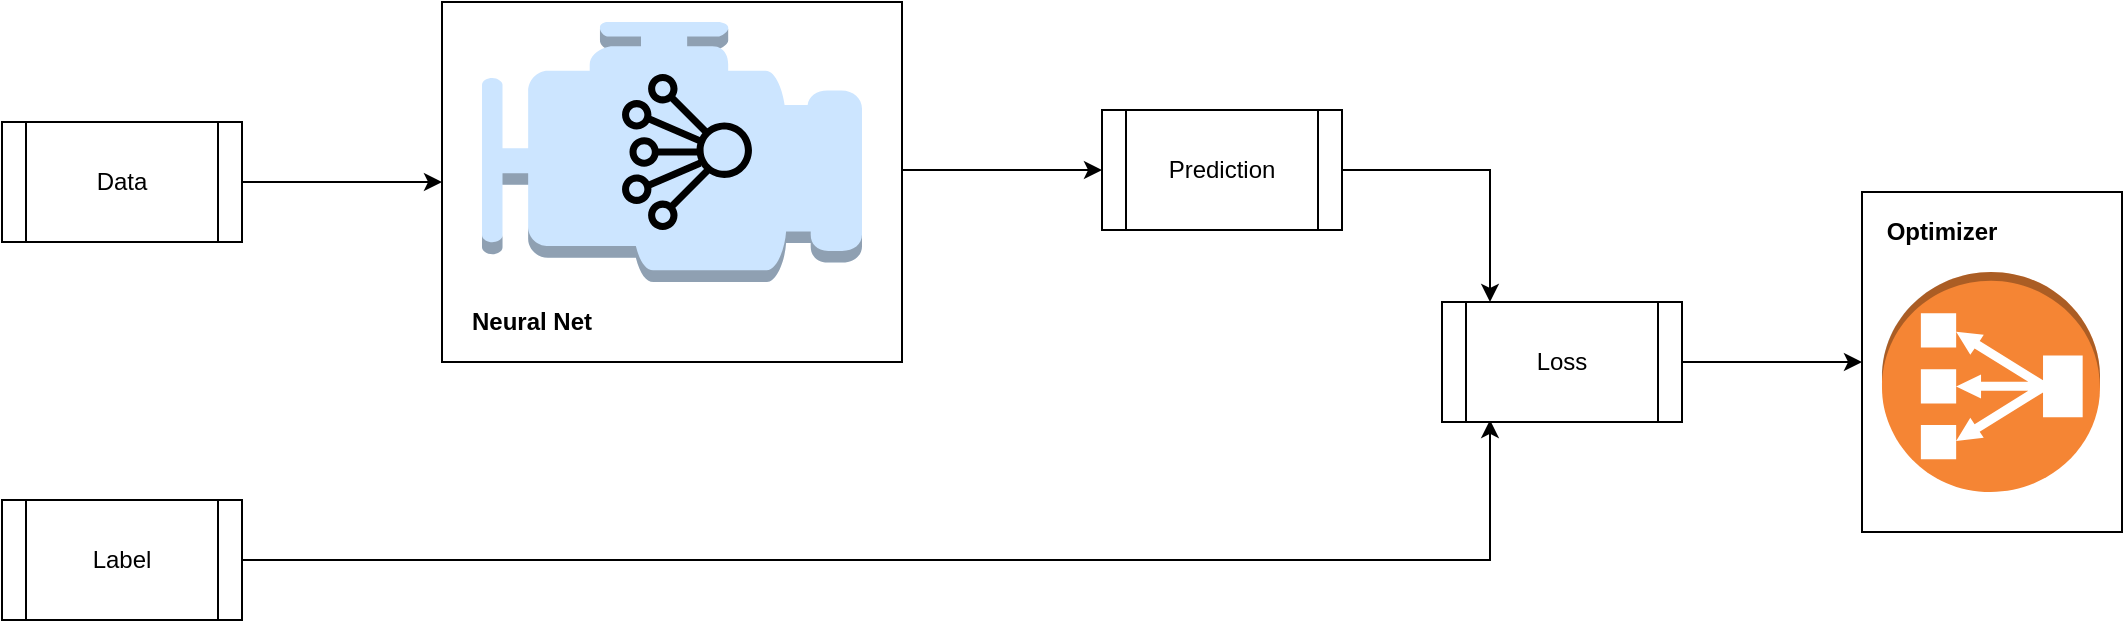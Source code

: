 <mxfile version="12.7.0" type="device"><diagram id="C5RBs43oDa-KdzZeNtuy" name="Page-1"><mxGraphModel dx="2066" dy="1169" grid="1" gridSize="10" guides="1" tooltips="1" connect="1" arrows="1" fold="1" page="1" pageScale="1" pageWidth="1169" pageHeight="827" math="0" shadow="0"><root><mxCell id="WIyWlLk6GJQsqaUBKTNV-0"/><mxCell id="WIyWlLk6GJQsqaUBKTNV-1" parent="WIyWlLk6GJQsqaUBKTNV-0"/><mxCell id="mKTV4Rp2f5tbiprEBSP6-26" value="" style="rounded=0;whiteSpace=wrap;html=1;fillColor=#ffffff;gradientColor=none;" parent="WIyWlLk6GJQsqaUBKTNV-1" vertex="1"><mxGeometry x="280" y="134" width="230" height="180" as="geometry"/></mxCell><mxCell id="0qIAN6V7VEvUnL5oBHCQ-5" style="edgeStyle=orthogonalEdgeStyle;rounded=0;orthogonalLoop=1;jettySize=auto;html=1;exitX=1;exitY=0.5;exitDx=0;exitDy=0;strokeColor=#000000;strokeWidth=1;" edge="1" parent="WIyWlLk6GJQsqaUBKTNV-1" source="mKTV4Rp2f5tbiprEBSP6-1" target="mKTV4Rp2f5tbiprEBSP6-26"><mxGeometry relative="1" as="geometry"/></mxCell><mxCell id="mKTV4Rp2f5tbiprEBSP6-1" value="Data" style="shape=process;whiteSpace=wrap;html=1;backgroundOutline=1;strokeWidth=1;" parent="WIyWlLk6GJQsqaUBKTNV-1" vertex="1"><mxGeometry x="60" y="194" width="120" height="60" as="geometry"/></mxCell><mxCell id="mKTV4Rp2f5tbiprEBSP6-11" value="" style="outlineConnect=0;dashed=0;verticalLabelPosition=bottom;verticalAlign=top;align=center;html=1;shape=mxgraph.aws3.emr_engine;fillColor=#CCE5FF;strokeColor=#b85450;" parent="WIyWlLk6GJQsqaUBKTNV-1" vertex="1"><mxGeometry x="300" y="144" width="190" height="130" as="geometry"/></mxCell><mxCell id="mKTV4Rp2f5tbiprEBSP6-15" value="" style="outlineConnect=0;fontColor=#232F3E;gradientColor=none;fillColor=#000000;strokeColor=none;dashed=0;verticalLabelPosition=bottom;verticalAlign=top;align=center;html=1;fontSize=12;fontStyle=0;aspect=fixed;pointerEvents=1;shape=mxgraph.aws4.iot_analytics_channel;" parent="WIyWlLk6GJQsqaUBKTNV-1" vertex="1"><mxGeometry x="370" y="170" width="65" height="78" as="geometry"/></mxCell><mxCell id="0qIAN6V7VEvUnL5oBHCQ-4" style="edgeStyle=orthogonalEdgeStyle;rounded=0;orthogonalLoop=1;jettySize=auto;html=1;exitX=1;exitY=0.5;exitDx=0;exitDy=0;entryX=0.2;entryY=0;entryDx=0;entryDy=0;strokeColor=#000000;strokeWidth=1;entryPerimeter=0;" edge="1" parent="WIyWlLk6GJQsqaUBKTNV-1" source="mKTV4Rp2f5tbiprEBSP6-16" target="0qIAN6V7VEvUnL5oBHCQ-2"><mxGeometry relative="1" as="geometry"/></mxCell><mxCell id="mKTV4Rp2f5tbiprEBSP6-16" value="Prediction" style="shape=process;whiteSpace=wrap;html=1;backgroundOutline=1;strokeWidth=1;" parent="WIyWlLk6GJQsqaUBKTNV-1" vertex="1"><mxGeometry x="610" y="188" width="120" height="60" as="geometry"/></mxCell><mxCell id="mKTV4Rp2f5tbiprEBSP6-27" value="&lt;b&gt;Neural Net&lt;/b&gt;" style="text;html=1;strokeColor=none;fillColor=none;align=center;verticalAlign=middle;whiteSpace=wrap;rounded=0;" parent="WIyWlLk6GJQsqaUBKTNV-1" vertex="1"><mxGeometry x="290" y="284" width="70" height="20" as="geometry"/></mxCell><mxCell id="mKTV4Rp2f5tbiprEBSP6-37" value="" style="endArrow=classic;html=1;strokeWidth=1;entryX=0;entryY=0.5;entryDx=0;entryDy=0;exitX=1;exitY=0.467;exitDx=0;exitDy=0;exitPerimeter=0;fillColor=#dae8fc;strokeColor=#000000;" parent="WIyWlLk6GJQsqaUBKTNV-1" source="mKTV4Rp2f5tbiprEBSP6-26" target="mKTV4Rp2f5tbiprEBSP6-16" edge="1"><mxGeometry width="50" height="50" relative="1" as="geometry"><mxPoint x="540" y="409.5" as="sourcePoint"/><mxPoint x="650" y="409.5" as="targetPoint"/></mxGeometry></mxCell><mxCell id="0qIAN6V7VEvUnL5oBHCQ-3" style="edgeStyle=orthogonalEdgeStyle;rounded=0;orthogonalLoop=1;jettySize=auto;html=1;exitX=1;exitY=0.5;exitDx=0;exitDy=0;entryX=0.2;entryY=0.983;entryDx=0;entryDy=0;entryPerimeter=0;strokeColor=#000000;strokeWidth=1;" edge="1" parent="WIyWlLk6GJQsqaUBKTNV-1" source="0qIAN6V7VEvUnL5oBHCQ-1" target="0qIAN6V7VEvUnL5oBHCQ-2"><mxGeometry relative="1" as="geometry"/></mxCell><mxCell id="0qIAN6V7VEvUnL5oBHCQ-1" value="Label" style="shape=process;whiteSpace=wrap;html=1;backgroundOutline=1;strokeWidth=1;" vertex="1" parent="WIyWlLk6GJQsqaUBKTNV-1"><mxGeometry x="60" y="383" width="120" height="60" as="geometry"/></mxCell><mxCell id="0qIAN6V7VEvUnL5oBHCQ-9" style="edgeStyle=orthogonalEdgeStyle;rounded=0;orthogonalLoop=1;jettySize=auto;html=1;exitX=1;exitY=0.5;exitDx=0;exitDy=0;entryX=0;entryY=0.5;entryDx=0;entryDy=0;strokeColor=#000000;strokeWidth=1;" edge="1" parent="WIyWlLk6GJQsqaUBKTNV-1" source="0qIAN6V7VEvUnL5oBHCQ-2" target="0qIAN6V7VEvUnL5oBHCQ-6"><mxGeometry relative="1" as="geometry"/></mxCell><mxCell id="0qIAN6V7VEvUnL5oBHCQ-2" value="Loss" style="shape=process;whiteSpace=wrap;html=1;backgroundOutline=1;strokeWidth=1;" vertex="1" parent="WIyWlLk6GJQsqaUBKTNV-1"><mxGeometry x="780" y="284" width="120" height="60" as="geometry"/></mxCell><mxCell id="0qIAN6V7VEvUnL5oBHCQ-6" value="" style="rounded=0;whiteSpace=wrap;html=1;strokeWidth=1;fillColor=#ffffff;gradientColor=none;" vertex="1" parent="WIyWlLk6GJQsqaUBKTNV-1"><mxGeometry x="990" y="229" width="130" height="170" as="geometry"/></mxCell><mxCell id="0qIAN6V7VEvUnL5oBHCQ-7" value="" style="outlineConnect=0;dashed=0;verticalLabelPosition=bottom;verticalAlign=top;align=center;html=1;shape=mxgraph.aws3.classic_load_balancer;fillColor=#F58534;gradientColor=none;strokeWidth=2;rotation=-180;" vertex="1" parent="WIyWlLk6GJQsqaUBKTNV-1"><mxGeometry x="1000" y="269" width="109" height="110" as="geometry"/></mxCell><mxCell id="0qIAN6V7VEvUnL5oBHCQ-8" value="&lt;b&gt;Optimizer&lt;/b&gt;" style="text;html=1;strokeColor=none;fillColor=none;align=center;verticalAlign=middle;whiteSpace=wrap;rounded=0;" vertex="1" parent="WIyWlLk6GJQsqaUBKTNV-1"><mxGeometry x="1010" y="239" width="40" height="20" as="geometry"/></mxCell></root></mxGraphModel></diagram></mxfile>
